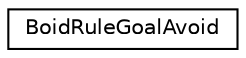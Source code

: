 digraph G
{
  edge [fontname="Helvetica",fontsize="10",labelfontname="Helvetica",labelfontsize="10"];
  node [fontname="Helvetica",fontsize="10",shape=record];
  rankdir=LR;
  Node1 [label="BoidRuleGoalAvoid",height=0.2,width=0.4,color="black", fillcolor="white", style="filled",URL="$d7/dec/structBoidRuleGoalAvoid.html"];
}
